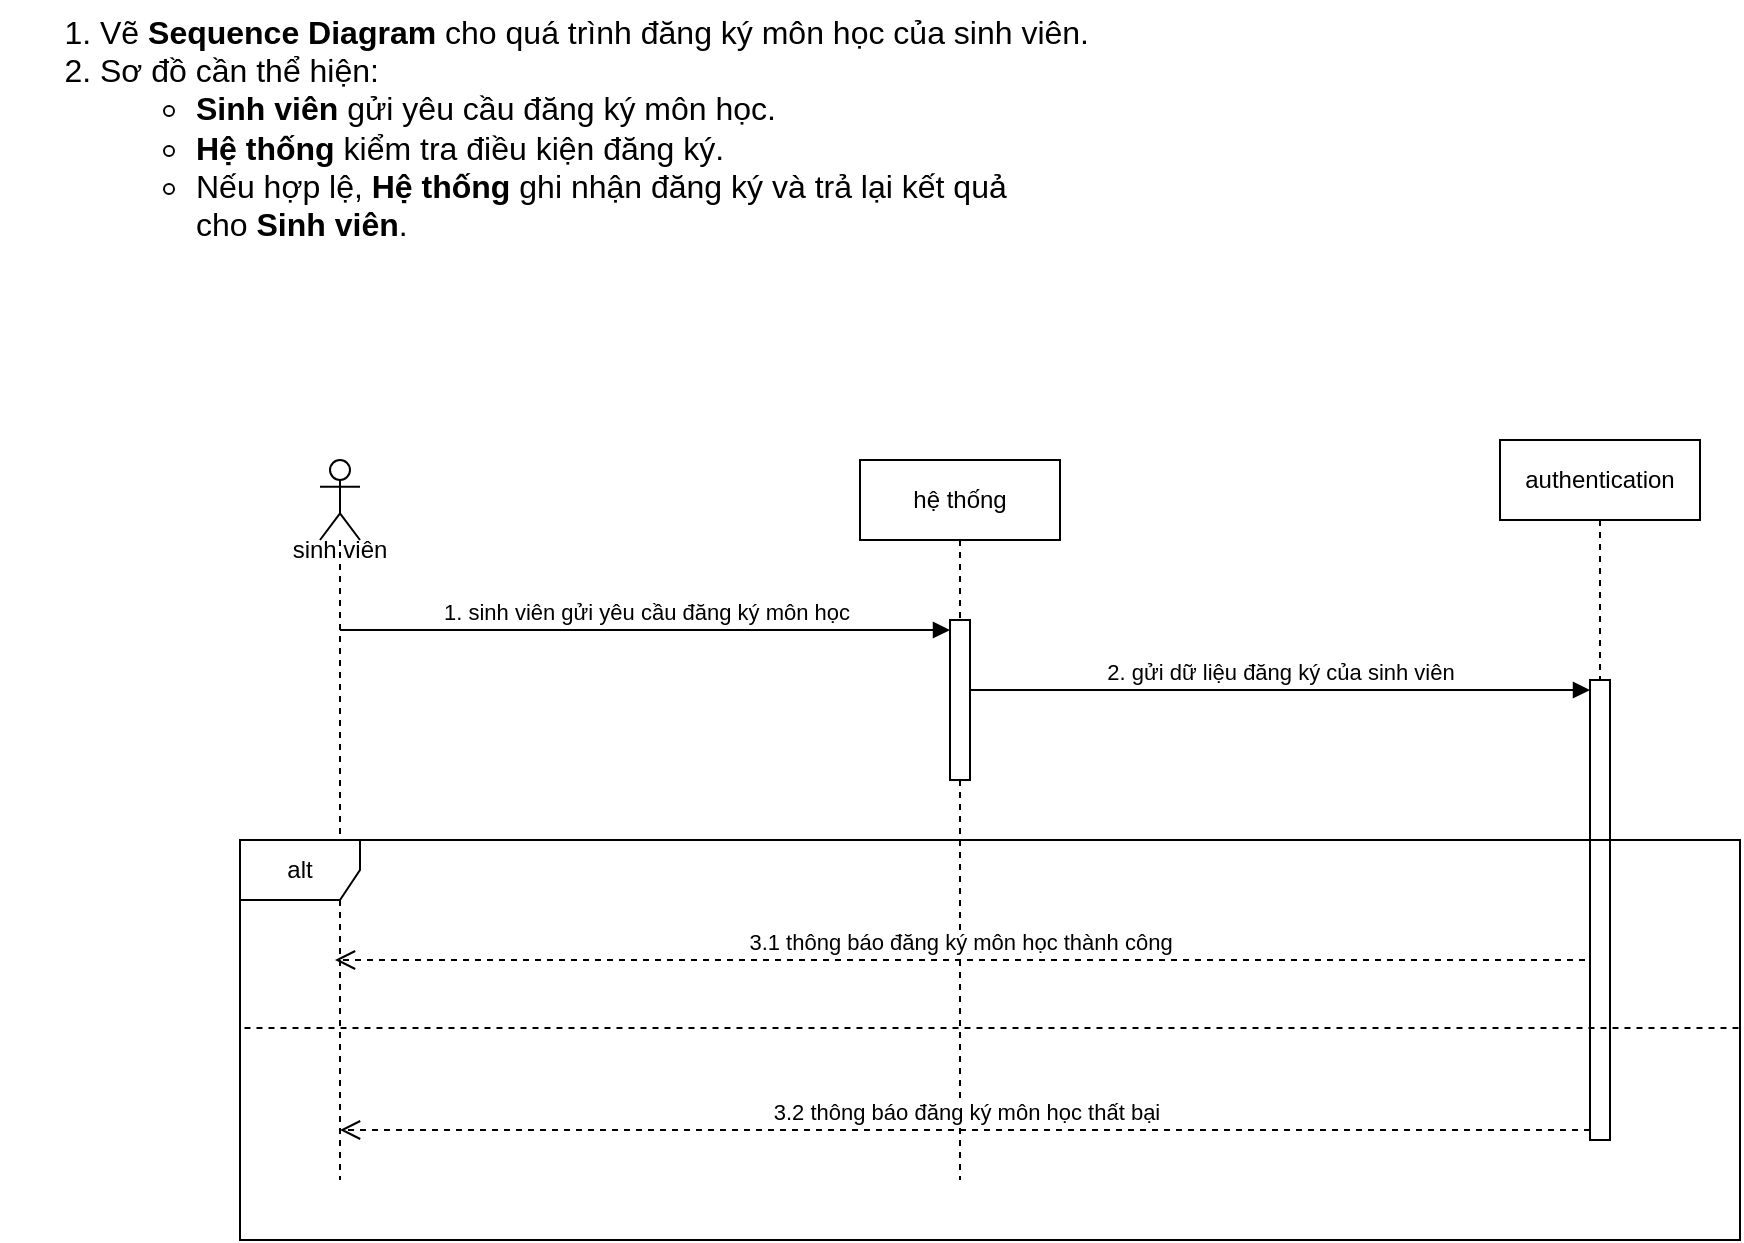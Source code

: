 <mxfile version="28.2.8">
  <diagram name="Page-1" id="D8tJW6pabMMoK23zXHRF">
    <mxGraphModel dx="1216" dy="905" grid="1" gridSize="10" guides="1" tooltips="1" connect="1" arrows="1" fold="1" page="1" pageScale="1" pageWidth="850" pageHeight="1100" math="0" shadow="0">
      <root>
        <mxCell id="0" />
        <mxCell id="1" parent="0" />
        <mxCell id="AQT8czb15s8SLYSSE7cW-1" value="&lt;ol style=&quot;box-sizing: border-box; margin: 0px; padding: 0px 0px 0px 2rem; color: rgb(33, 37, 41); font-family: SFProDisplay; font-size: 16px; font-style: normal; font-variant-ligatures: normal; font-variant-caps: normal; font-weight: 400; letter-spacing: normal; orphans: 2; text-align: start; text-indent: 0px; text-transform: none; widows: 2; word-spacing: 0px; -webkit-text-stroke-width: 0px; white-space: normal; background-color: rgb(255, 255, 255); text-decoration-thickness: initial; text-decoration-style: initial; text-decoration-color: initial; padding-inline-start: 48px;&quot;&gt;&lt;li dir=&quot;ltr&quot; aria-level=&quot;1&quot; style=&quot;box-sizing: border-box; margin: 0px; padding: 0px; background-color: transparent; color: rgb(0, 0, 0); font-family: Arial, sans-serif; font-size: 12pt; font-style: normal; font-variant: normal; font-weight: 400; list-style-type: decimal; text-decoration: none; vertical-align: baseline; white-space: pre;&quot;&gt;&lt;span style=&quot;box-sizing: border-box; margin: 0px; padding: 0px; background-color: transparent; color: rgb(0, 0, 0); font-family: Arial, sans-serif; font-size: 12pt;&quot;&gt;&lt;span style=&quot;box-sizing: border-box; margin: 0px; padding: 0px; font-style: normal; font-variant: normal; font-weight: 400; text-decoration: none; vertical-align: baseline; white-space: pre-wrap;&quot;&gt;Vẽ&amp;nbsp;&lt;/span&gt;&lt;span style=&quot;box-sizing: border-box; margin: 0px; padding: 0px; font-style: normal; font-variant: normal; text-decoration: none; vertical-align: baseline; white-space: pre-wrap;&quot;&gt;&lt;strong style=&quot;box-sizing: border-box; margin: 0px; padding: 0px; font-weight: bolder;&quot;&gt;Sequence Diagram&lt;/strong&gt;&lt;/span&gt;&lt;span style=&quot;box-sizing: border-box; margin: 0px; padding: 0px; font-style: normal; font-variant: normal; font-weight: 400; text-decoration: none; vertical-align: baseline; white-space: pre-wrap;&quot;&gt; cho quá trình đăng ký môn học của sinh viên.&lt;/span&gt;&lt;/span&gt;&lt;/li&gt;&lt;li dir=&quot;ltr&quot; aria-level=&quot;1&quot; style=&quot;box-sizing: border-box; margin: 0px; padding: 0px; background-color: transparent; color: rgb(0, 0, 0); font-family: Arial, sans-serif; font-size: 12pt; font-style: normal; font-variant: normal; font-weight: 400; list-style-type: decimal; text-decoration: none; vertical-align: baseline; white-space: pre;&quot;&gt;&lt;span style=&quot;box-sizing: border-box; margin: 0px; padding: 0px; background-color: transparent; color: rgb(0, 0, 0); font-family: Arial, sans-serif; font-size: 12pt;&quot;&gt;&lt;span style=&quot;box-sizing: border-box; margin: 0px; padding: 0px; font-style: normal; font-variant: normal; font-weight: 400; text-decoration: none; vertical-align: baseline; white-space: pre-wrap;&quot;&gt;Sơ đồ cần thể hiện:&lt;/span&gt;&lt;/span&gt;&lt;ul style=&quot;box-sizing: border-box; margin: 0px; padding: 0px 0px 0px 2rem; list-style: circle; padding-inline-start: 48px;&quot;&gt;&lt;li dir=&quot;ltr&quot; aria-level=&quot;2&quot; style=&quot;box-sizing: border-box; margin: 0px; padding: 0px; background-color: transparent; color: rgb(0, 0, 0); font-family: Arial, sans-serif; font-size: 12pt; font-style: normal; font-variant: normal; font-weight: 400; list-style-type: circle; text-decoration: none; vertical-align: baseline; white-space: pre;&quot;&gt;&lt;span style=&quot;box-sizing: border-box; margin: 0px; padding: 0px; background-color: transparent; color: rgb(0, 0, 0); font-family: Arial, sans-serif; font-size: 12pt;&quot;&gt;&lt;span style=&quot;box-sizing: border-box; margin: 0px; padding: 0px; font-style: normal; font-variant: normal; text-decoration: none; vertical-align: baseline; white-space: pre-wrap;&quot;&gt;&lt;strong style=&quot;box-sizing: border-box; margin: 0px; padding: 0px; font-weight: bolder;&quot;&gt;Sinh viên&lt;/strong&gt;&lt;/span&gt;&lt;span style=&quot;box-sizing: border-box; margin: 0px; padding: 0px; font-style: normal; font-variant: normal; font-weight: 400; text-decoration: none; vertical-align: baseline; white-space: pre-wrap;&quot;&gt; gửi yêu cầu đăng ký môn học.&lt;/span&gt;&lt;/span&gt;&lt;/li&gt;&lt;li dir=&quot;ltr&quot; aria-level=&quot;2&quot; style=&quot;box-sizing: border-box; margin: 0px; padding: 0px; background-color: transparent; color: rgb(0, 0, 0); font-family: Arial, sans-serif; font-size: 12pt; font-style: normal; font-variant: normal; font-weight: 400; list-style-type: circle; text-decoration: none; vertical-align: baseline; white-space: pre;&quot;&gt;&lt;span style=&quot;box-sizing: border-box; margin: 0px; padding: 0px; background-color: transparent; color: rgb(0, 0, 0); font-family: Arial, sans-serif; font-size: 12pt;&quot;&gt;&lt;span style=&quot;box-sizing: border-box; margin: 0px; padding: 0px; font-style: normal; font-variant: normal; text-decoration: none; vertical-align: baseline; white-space: pre-wrap;&quot;&gt;&lt;strong style=&quot;box-sizing: border-box; margin: 0px; padding: 0px; font-weight: bolder;&quot;&gt;Hệ thống&lt;/strong&gt;&lt;/span&gt;&lt;span style=&quot;box-sizing: border-box; margin: 0px; padding: 0px; font-style: normal; font-variant: normal; font-weight: 400; text-decoration: none; vertical-align: baseline; white-space: pre-wrap;&quot;&gt; kiểm tra điều kiện đăng ký.&lt;/span&gt;&lt;/span&gt;&lt;/li&gt;&lt;li dir=&quot;ltr&quot; aria-level=&quot;2&quot; style=&quot;box-sizing: border-box; margin: 0px; padding: 0px; background-color: transparent; color: rgb(0, 0, 0); font-family: Arial, sans-serif; font-size: 12pt; font-style: normal; font-variant: normal; font-weight: 400; list-style-type: circle; text-decoration: none; vertical-align: baseline; white-space: pre;&quot;&gt;&lt;span style=&quot;box-sizing: border-box; margin: 0px; padding: 0px; background-color: transparent; color: rgb(0, 0, 0); font-family: Arial, sans-serif; font-size: 12pt;&quot;&gt;&lt;span style=&quot;box-sizing: border-box; margin: 0px; padding: 0px; font-style: normal; font-variant: normal; font-weight: 400; text-decoration: none; vertical-align: baseline; white-space: pre-wrap;&quot;&gt;Nếu hợp lệ,&amp;nbsp;&lt;/span&gt;&lt;span style=&quot;box-sizing: border-box; margin: 0px; padding: 0px; font-style: normal; font-variant: normal; text-decoration: none; vertical-align: baseline; white-space: pre-wrap;&quot;&gt;&lt;strong style=&quot;box-sizing: border-box; margin: 0px; padding: 0px; font-weight: bolder;&quot;&gt;Hệ thống&lt;/strong&gt;&lt;/span&gt;&lt;span style=&quot;box-sizing: border-box; margin: 0px; padding: 0px; font-style: normal; font-variant: normal; font-weight: 400; text-decoration: none; vertical-align: baseline; white-space: pre-wrap;&quot;&gt; ghi nhận đăng ký và trả lại kết quả cho&amp;nbsp;&lt;/span&gt;&lt;span style=&quot;box-sizing: border-box; margin: 0px; padding: 0px; font-style: normal; font-variant: normal; text-decoration: none; vertical-align: baseline; white-space: pre-wrap;&quot;&gt;&lt;strong style=&quot;box-sizing: border-box; margin: 0px; padding: 0px; font-weight: bolder;&quot;&gt;Sinh viên&lt;/strong&gt;&lt;/span&gt;&lt;span style=&quot;box-sizing: border-box; margin: 0px; padding: 0px; font-style: normal; font-variant: normal; font-weight: 400; text-decoration: none; vertical-align: baseline; white-space: pre-wrap;&quot;&gt;.&lt;/span&gt;&lt;/span&gt;&lt;/li&gt;&lt;/ul&gt;&lt;/li&gt;&lt;/ol&gt;" style="text;whiteSpace=wrap;html=1;" vertex="1" parent="1">
          <mxGeometry x="40" y="60" width="560" height="160" as="geometry" />
        </mxCell>
        <mxCell id="AQT8czb15s8SLYSSE7cW-3" value="hệ thống" style="shape=umlLifeline;perimeter=lifelinePerimeter;whiteSpace=wrap;html=1;container=1;dropTarget=0;collapsible=0;recursiveResize=0;outlineConnect=0;portConstraint=eastwest;newEdgeStyle={&quot;curved&quot;:0,&quot;rounded&quot;:0};" vertex="1" parent="1">
          <mxGeometry x="470" y="290" width="100" height="360" as="geometry" />
        </mxCell>
        <mxCell id="AQT8czb15s8SLYSSE7cW-4" value="" style="html=1;points=[[0,0,0,0,5],[0,1,0,0,-5],[1,0,0,0,5],[1,1,0,0,-5]];perimeter=orthogonalPerimeter;outlineConnect=0;targetShapes=umlLifeline;portConstraint=eastwest;newEdgeStyle={&quot;curved&quot;:0,&quot;rounded&quot;:0};" vertex="1" parent="AQT8czb15s8SLYSSE7cW-3">
          <mxGeometry x="45" y="80" width="10" height="80" as="geometry" />
        </mxCell>
        <mxCell id="AQT8czb15s8SLYSSE7cW-5" value="authentication" style="shape=umlLifeline;perimeter=lifelinePerimeter;whiteSpace=wrap;html=1;container=1;dropTarget=0;collapsible=0;recursiveResize=0;outlineConnect=0;portConstraint=eastwest;newEdgeStyle={&quot;curved&quot;:0,&quot;rounded&quot;:0};" vertex="1" parent="1">
          <mxGeometry x="790" y="280" width="100" height="350" as="geometry" />
        </mxCell>
        <mxCell id="AQT8czb15s8SLYSSE7cW-6" value="" style="html=1;points=[[0,0,0,0,5],[0,1,0,0,-5],[1,0,0,0,5],[1,1,0,0,-5]];perimeter=orthogonalPerimeter;outlineConnect=0;targetShapes=umlLifeline;portConstraint=eastwest;newEdgeStyle={&quot;curved&quot;:0,&quot;rounded&quot;:0};" vertex="1" parent="AQT8czb15s8SLYSSE7cW-5">
          <mxGeometry x="45" y="120" width="10" height="230" as="geometry" />
        </mxCell>
        <mxCell id="AQT8czb15s8SLYSSE7cW-7" value="" style="shape=umlLifeline;perimeter=lifelinePerimeter;whiteSpace=wrap;html=1;container=1;dropTarget=0;collapsible=0;recursiveResize=0;outlineConnect=0;portConstraint=eastwest;newEdgeStyle={&quot;curved&quot;:0,&quot;rounded&quot;:0};participant=umlActor;" vertex="1" parent="1">
          <mxGeometry x="200" y="290" width="20" height="360" as="geometry" />
        </mxCell>
        <mxCell id="AQT8czb15s8SLYSSE7cW-8" value="sinh viên" style="text;html=1;whiteSpace=wrap;strokeColor=none;fillColor=none;align=center;verticalAlign=middle;rounded=0;" vertex="1" parent="1">
          <mxGeometry x="150" y="320" width="120" height="30" as="geometry" />
        </mxCell>
        <mxCell id="AQT8czb15s8SLYSSE7cW-9" value="1. sinh viên gửi yêu cầu đăng ký môn học" style="html=1;verticalAlign=bottom;endArrow=block;curved=0;rounded=0;entryX=0;entryY=0;entryDx=0;entryDy=5;" edge="1" parent="1" source="AQT8czb15s8SLYSSE7cW-7" target="AQT8czb15s8SLYSSE7cW-4">
          <mxGeometry relative="1" as="geometry">
            <mxPoint x="325" y="395" as="sourcePoint" />
          </mxGeometry>
        </mxCell>
        <mxCell id="AQT8czb15s8SLYSSE7cW-10" value="2. gửi dữ liệu đăng ký của sinh viên" style="html=1;verticalAlign=bottom;endArrow=block;curved=0;rounded=0;entryX=0;entryY=0;entryDx=0;entryDy=5;" edge="1" parent="1" source="AQT8czb15s8SLYSSE7cW-4" target="AQT8czb15s8SLYSSE7cW-6">
          <mxGeometry relative="1" as="geometry">
            <mxPoint x="590" y="430" as="sourcePoint" />
          </mxGeometry>
        </mxCell>
        <mxCell id="AQT8czb15s8SLYSSE7cW-11" value="alt" style="shape=umlFrame;whiteSpace=wrap;html=1;pointerEvents=0;" vertex="1" parent="1">
          <mxGeometry x="160" y="480" width="750" height="200" as="geometry" />
        </mxCell>
        <mxCell id="AQT8czb15s8SLYSSE7cW-12" value="3.2 thông báo đăng ký môn học thất bại" style="html=1;verticalAlign=bottom;endArrow=open;dashed=1;endSize=8;curved=0;rounded=0;exitX=0;exitY=1;exitDx=0;exitDy=-5;" edge="1" parent="1" source="AQT8czb15s8SLYSSE7cW-6" target="AQT8czb15s8SLYSSE7cW-7">
          <mxGeometry relative="1" as="geometry">
            <mxPoint x="740" y="575" as="targetPoint" />
          </mxGeometry>
        </mxCell>
        <mxCell id="AQT8czb15s8SLYSSE7cW-13" value="3.1 thông báo đăng ký môn học thành công" style="html=1;verticalAlign=bottom;endArrow=open;dashed=1;endSize=8;curved=0;rounded=0;exitX=0;exitY=1;exitDx=0;exitDy=-5;" edge="1" parent="1">
          <mxGeometry relative="1" as="geometry">
            <mxPoint x="207.5" y="540" as="targetPoint" />
            <mxPoint x="832.5" y="540" as="sourcePoint" />
          </mxGeometry>
        </mxCell>
        <mxCell id="AQT8czb15s8SLYSSE7cW-14" value="" style="endArrow=none;dashed=1;html=1;rounded=0;exitX=0.999;exitY=0.47;exitDx=0;exitDy=0;exitPerimeter=0;entryX=-0.001;entryY=0.47;entryDx=0;entryDy=0;entryPerimeter=0;" edge="1" parent="1" source="AQT8czb15s8SLYSSE7cW-11" target="AQT8czb15s8SLYSSE7cW-11">
          <mxGeometry width="50" height="50" relative="1" as="geometry">
            <mxPoint x="490" y="490" as="sourcePoint" />
            <mxPoint x="540" y="440" as="targetPoint" />
          </mxGeometry>
        </mxCell>
      </root>
    </mxGraphModel>
  </diagram>
</mxfile>
